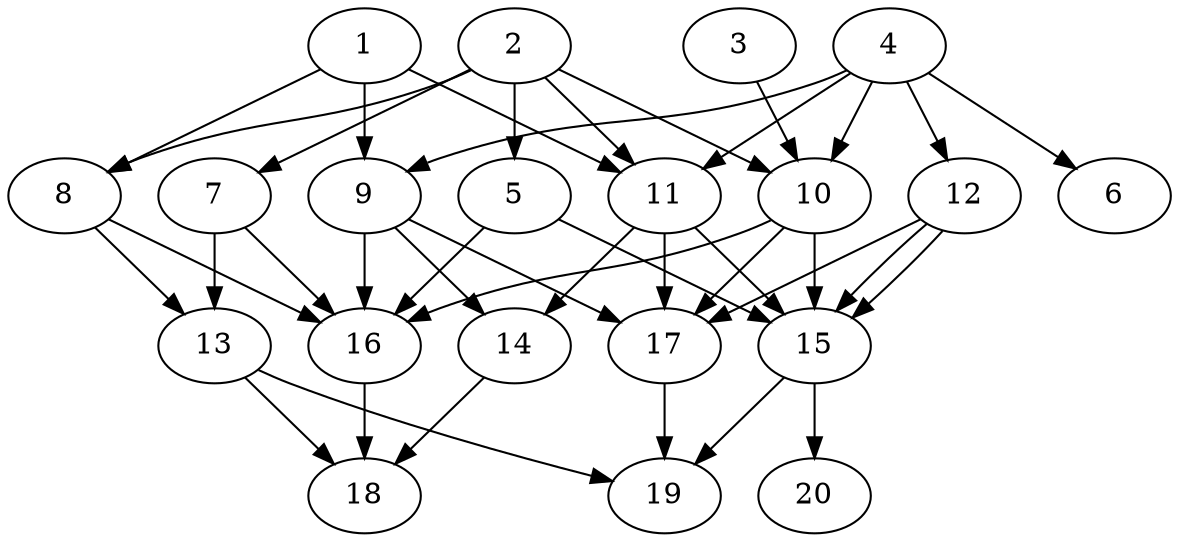 // DAG automatically generated by daggen at Tue Jul 23 14:28:59 2019
// ./daggen --dot -n 20 --ccr 0.3 --fat 0.6 --regular 0.5 --density 0.7 --mindata 5242880 --maxdata 52428800 
digraph G {
  1 [size="87439360", alpha="0.11", expect_size="26231808"] 
  1 -> 8 [size ="26231808"]
  1 -> 9 [size ="26231808"]
  1 -> 11 [size ="26231808"]
  2 [size="170475520", alpha="0.06", expect_size="51142656"] 
  2 -> 5 [size ="51142656"]
  2 -> 7 [size ="51142656"]
  2 -> 8 [size ="51142656"]
  2 -> 10 [size ="51142656"]
  2 -> 11 [size ="51142656"]
  3 [size="119825067", alpha="0.01", expect_size="35947520"] 
  3 -> 10 [size ="35947520"]
  4 [size="29020160", alpha="0.10", expect_size="8706048"] 
  4 -> 6 [size ="8706048"]
  4 -> 9 [size ="8706048"]
  4 -> 10 [size ="8706048"]
  4 -> 11 [size ="8706048"]
  4 -> 12 [size ="8706048"]
  5 [size="21271893", alpha="0.04", expect_size="6381568"] 
  5 -> 15 [size ="6381568"]
  5 -> 16 [size ="6381568"]
  6 [size="67952640", alpha="0.09", expect_size="20385792"] 
  7 [size="157784747", alpha="0.09", expect_size="47335424"] 
  7 -> 13 [size ="47335424"]
  7 -> 16 [size ="47335424"]
  8 [size="121593173", alpha="0.16", expect_size="36477952"] 
  8 -> 13 [size ="36477952"]
  8 -> 16 [size ="36477952"]
  9 [size="136144213", alpha="0.17", expect_size="40843264"] 
  9 -> 14 [size ="40843264"]
  9 -> 16 [size ="40843264"]
  9 -> 17 [size ="40843264"]
  10 [size="173438293", alpha="0.04", expect_size="52031488"] 
  10 -> 15 [size ="52031488"]
  10 -> 16 [size ="52031488"]
  10 -> 17 [size ="52031488"]
  11 [size="47520427", alpha="0.17", expect_size="14256128"] 
  11 -> 14 [size ="14256128"]
  11 -> 15 [size ="14256128"]
  11 -> 17 [size ="14256128"]
  12 [size="134761813", alpha="0.04", expect_size="40428544"] 
  12 -> 15 [size ="40428544"]
  12 -> 15 [size ="40428544"]
  12 -> 17 [size ="40428544"]
  13 [size="28101973", alpha="0.13", expect_size="8430592"] 
  13 -> 18 [size ="8430592"]
  13 -> 19 [size ="8430592"]
  14 [size="36392960", alpha="0.12", expect_size="10917888"] 
  14 -> 18 [size ="10917888"]
  15 [size="114251093", alpha="0.09", expect_size="34275328"] 
  15 -> 19 [size ="34275328"]
  15 -> 20 [size ="34275328"]
  16 [size="146978133", alpha="0.20", expect_size="44093440"] 
  16 -> 18 [size ="44093440"]
  17 [size="60613973", alpha="0.12", expect_size="18184192"] 
  17 -> 19 [size ="18184192"]
  18 [size="128447147", alpha="0.14", expect_size="38534144"] 
  19 [size="97471147", alpha="0.18", expect_size="29241344"] 
  20 [size="70860800", alpha="0.20", expect_size="21258240"] 
}
